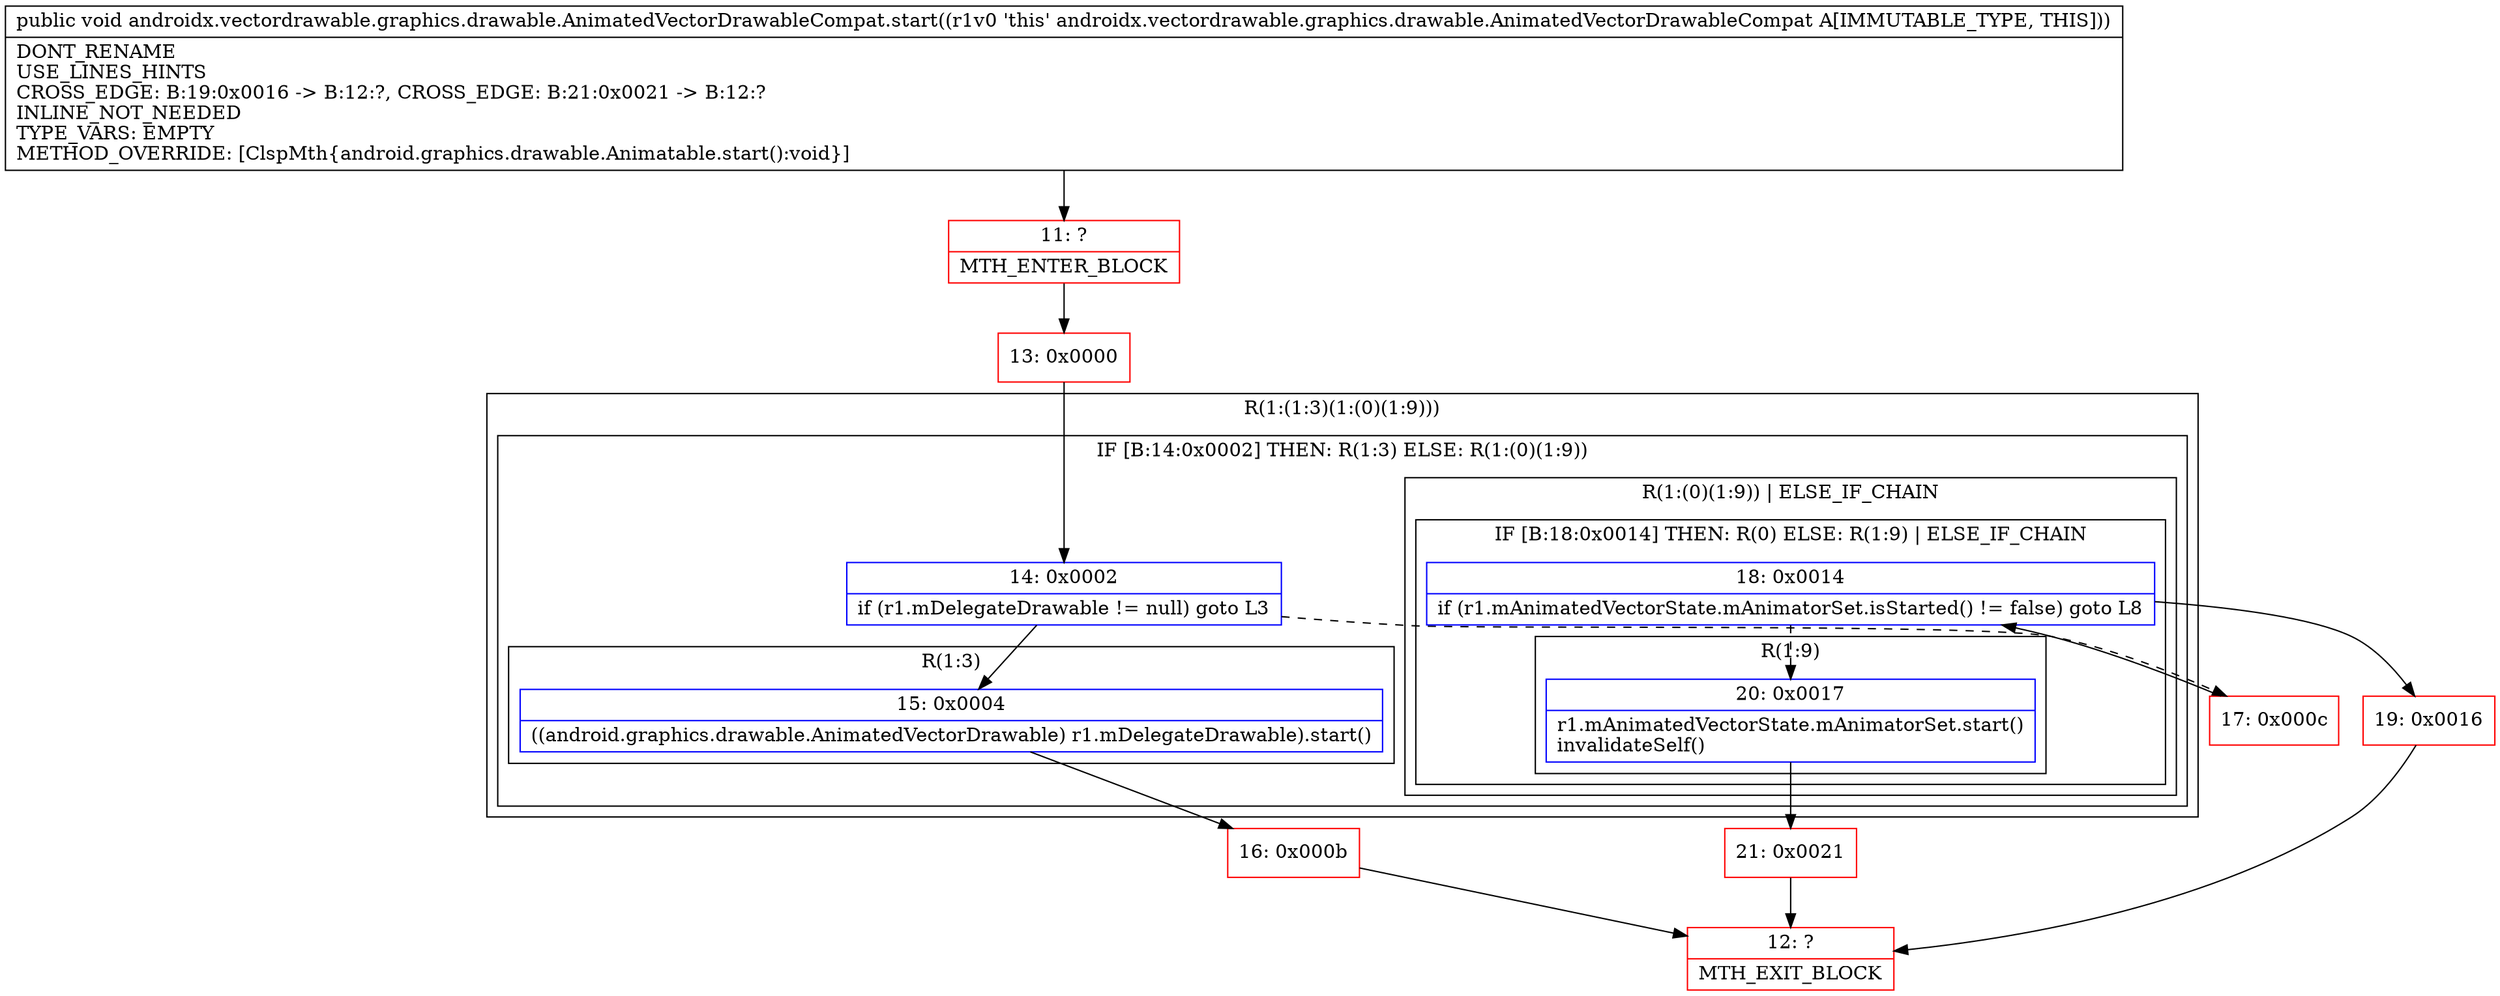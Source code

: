 digraph "CFG forandroidx.vectordrawable.graphics.drawable.AnimatedVectorDrawableCompat.start()V" {
subgraph cluster_Region_658285459 {
label = "R(1:(1:3)(1:(0)(1:9)))";
node [shape=record,color=blue];
subgraph cluster_IfRegion_1509570518 {
label = "IF [B:14:0x0002] THEN: R(1:3) ELSE: R(1:(0)(1:9))";
node [shape=record,color=blue];
Node_14 [shape=record,label="{14\:\ 0x0002|if (r1.mDelegateDrawable != null) goto L3\l}"];
subgraph cluster_Region_731605530 {
label = "R(1:3)";
node [shape=record,color=blue];
Node_15 [shape=record,label="{15\:\ 0x0004|((android.graphics.drawable.AnimatedVectorDrawable) r1.mDelegateDrawable).start()\l}"];
}
subgraph cluster_Region_567131291 {
label = "R(1:(0)(1:9)) | ELSE_IF_CHAIN\l";
node [shape=record,color=blue];
subgraph cluster_IfRegion_1664070410 {
label = "IF [B:18:0x0014] THEN: R(0) ELSE: R(1:9) | ELSE_IF_CHAIN\l";
node [shape=record,color=blue];
Node_18 [shape=record,label="{18\:\ 0x0014|if (r1.mAnimatedVectorState.mAnimatorSet.isStarted() != false) goto L8\l}"];
subgraph cluster_Region_1810070590 {
label = "R(0)";
node [shape=record,color=blue];
}
subgraph cluster_Region_467144930 {
label = "R(1:9)";
node [shape=record,color=blue];
Node_20 [shape=record,label="{20\:\ 0x0017|r1.mAnimatedVectorState.mAnimatorSet.start()\linvalidateSelf()\l}"];
}
}
}
}
}
Node_11 [shape=record,color=red,label="{11\:\ ?|MTH_ENTER_BLOCK\l}"];
Node_13 [shape=record,color=red,label="{13\:\ 0x0000}"];
Node_16 [shape=record,color=red,label="{16\:\ 0x000b}"];
Node_12 [shape=record,color=red,label="{12\:\ ?|MTH_EXIT_BLOCK\l}"];
Node_17 [shape=record,color=red,label="{17\:\ 0x000c}"];
Node_19 [shape=record,color=red,label="{19\:\ 0x0016}"];
Node_21 [shape=record,color=red,label="{21\:\ 0x0021}"];
MethodNode[shape=record,label="{public void androidx.vectordrawable.graphics.drawable.AnimatedVectorDrawableCompat.start((r1v0 'this' androidx.vectordrawable.graphics.drawable.AnimatedVectorDrawableCompat A[IMMUTABLE_TYPE, THIS]))  | DONT_RENAME\lUSE_LINES_HINTS\lCROSS_EDGE: B:19:0x0016 \-\> B:12:?, CROSS_EDGE: B:21:0x0021 \-\> B:12:?\lINLINE_NOT_NEEDED\lTYPE_VARS: EMPTY\lMETHOD_OVERRIDE: [ClspMth\{android.graphics.drawable.Animatable.start():void\}]\l}"];
MethodNode -> Node_11;Node_14 -> Node_15;
Node_14 -> Node_17[style=dashed];
Node_15 -> Node_16;
Node_18 -> Node_19;
Node_18 -> Node_20[style=dashed];
Node_20 -> Node_21;
Node_11 -> Node_13;
Node_13 -> Node_14;
Node_16 -> Node_12;
Node_17 -> Node_18;
Node_19 -> Node_12;
Node_21 -> Node_12;
}

